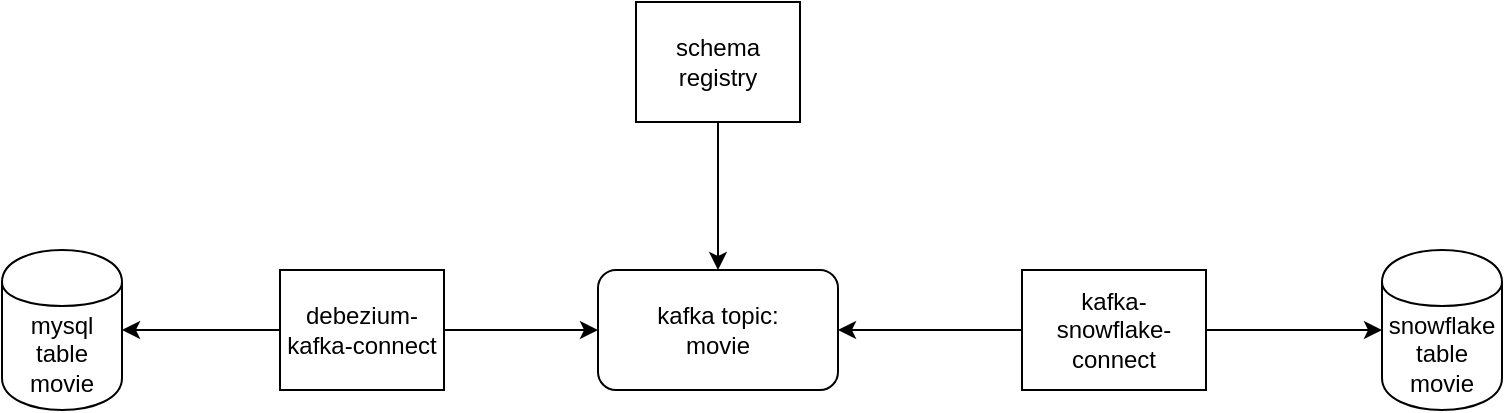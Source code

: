 <mxfile version="14.9.6" type="device" pages="2"><diagram id="mZaEGSS0kWKEW8u_OHUR" name="Page-1"><mxGraphModel dx="1024" dy="592" grid="1" gridSize="10" guides="1" tooltips="1" connect="1" arrows="1" fold="1" page="1" pageScale="1" pageWidth="850" pageHeight="1100" math="0" shadow="0"><root><mxCell id="0"/><mxCell id="1" parent="0"/><mxCell id="dTTSmiCYAh6uSn28K4j5-1" value="mysql&lt;br&gt;table movie" style="shape=cylinder;whiteSpace=wrap;html=1;boundedLbl=1;backgroundOutline=1;" parent="1" vertex="1"><mxGeometry x="70" y="294" width="60" height="80" as="geometry"/></mxCell><mxCell id="dTTSmiCYAh6uSn28K4j5-4" style="edgeStyle=orthogonalEdgeStyle;rounded=0;orthogonalLoop=1;jettySize=auto;html=1;entryX=1;entryY=0.5;entryDx=0;entryDy=0;" parent="1" source="dTTSmiCYAh6uSn28K4j5-3" target="dTTSmiCYAh6uSn28K4j5-1" edge="1"><mxGeometry relative="1" as="geometry"><mxPoint x="108" y="334" as="targetPoint"/></mxGeometry></mxCell><mxCell id="dTTSmiCYAh6uSn28K4j5-6" style="edgeStyle=orthogonalEdgeStyle;rounded=0;orthogonalLoop=1;jettySize=auto;html=1;entryX=0;entryY=0.5;entryDx=0;entryDy=0;" parent="1" source="dTTSmiCYAh6uSn28K4j5-3" target="dTTSmiCYAh6uSn28K4j5-5" edge="1"><mxGeometry relative="1" as="geometry"/></mxCell><mxCell id="dTTSmiCYAh6uSn28K4j5-3" value="debezium-kafka-connect" style="rounded=0;whiteSpace=wrap;html=1;" parent="1" vertex="1"><mxGeometry x="209" y="304" width="82" height="60" as="geometry"/></mxCell><mxCell id="dTTSmiCYAh6uSn28K4j5-5" value="kafka topic:&lt;br&gt;movie" style="rounded=1;whiteSpace=wrap;html=1;" parent="1" vertex="1"><mxGeometry x="368" y="304" width="120" height="60" as="geometry"/></mxCell><mxCell id="dTTSmiCYAh6uSn28K4j5-8" style="edgeStyle=orthogonalEdgeStyle;rounded=0;orthogonalLoop=1;jettySize=auto;html=1;entryX=1;entryY=0.5;entryDx=0;entryDy=0;" parent="1" source="dTTSmiCYAh6uSn28K4j5-7" target="dTTSmiCYAh6uSn28K4j5-5" edge="1"><mxGeometry relative="1" as="geometry"/></mxCell><mxCell id="dTTSmiCYAh6uSn28K4j5-7" value="kafka-snowflake-connect" style="rounded=0;whiteSpace=wrap;html=1;" parent="1" vertex="1"><mxGeometry x="580" y="304" width="92" height="60" as="geometry"/></mxCell><mxCell id="dTTSmiCYAh6uSn28K4j5-10" style="edgeStyle=orthogonalEdgeStyle;rounded=0;orthogonalLoop=1;jettySize=auto;html=1;exitX=1;exitY=0.5;exitDx=0;exitDy=0;entryX=0;entryY=0.5;entryDx=0;entryDy=0;" parent="1" source="dTTSmiCYAh6uSn28K4j5-7" target="dTTSmiCYAh6uSn28K4j5-9" edge="1"><mxGeometry relative="1" as="geometry"><mxPoint x="750" y="340" as="targetPoint"/></mxGeometry></mxCell><mxCell id="dTTSmiCYAh6uSn28K4j5-9" value="snowflake&lt;br&gt;table movie" style="shape=cylinder;whiteSpace=wrap;html=1;boundedLbl=1;backgroundOutline=1;" parent="1" vertex="1"><mxGeometry x="760" y="294" width="60" height="80" as="geometry"/></mxCell><mxCell id="gyL0ZCcDYwTSEHpaRvoi-2" style="edgeStyle=orthogonalEdgeStyle;rounded=0;orthogonalLoop=1;jettySize=auto;html=1;entryX=0.5;entryY=0;entryDx=0;entryDy=0;" edge="1" parent="1" source="gyL0ZCcDYwTSEHpaRvoi-1" target="dTTSmiCYAh6uSn28K4j5-5"><mxGeometry relative="1" as="geometry"/></mxCell><mxCell id="gyL0ZCcDYwTSEHpaRvoi-1" value="schema registry" style="rounded=0;whiteSpace=wrap;html=1;" vertex="1" parent="1"><mxGeometry x="387" y="170" width="82" height="60" as="geometry"/></mxCell></root></mxGraphModel></diagram><diagram name="Copy of Page-1" id="cHSNcW4lR0eRPI4_ZMBC"><mxGraphModel dx="1086" dy="806" grid="1" gridSize="10" guides="1" tooltips="1" connect="1" arrows="1" fold="1" page="1" pageScale="1" pageWidth="850" pageHeight="1100" math="0" shadow="0"><root><mxCell id="NUUWlq9wpGX4WsZPyM5W-0"/><mxCell id="NUUWlq9wpGX4WsZPyM5W-1" parent="NUUWlq9wpGX4WsZPyM5W-0"/><mxCell id="NUUWlq9wpGX4WsZPyM5W-2" value="mysql&lt;br&gt;" style="shape=cylinder;whiteSpace=wrap;html=1;boundedLbl=1;backgroundOutline=1;" vertex="1" parent="NUUWlq9wpGX4WsZPyM5W-1"><mxGeometry x="50" y="294" width="60" height="80" as="geometry"/></mxCell><mxCell id="NUUWlq9wpGX4WsZPyM5W-3" style="edgeStyle=orthogonalEdgeStyle;rounded=0;orthogonalLoop=1;jettySize=auto;html=1;entryX=1;entryY=0.5;entryDx=0;entryDy=0;" edge="1" parent="NUUWlq9wpGX4WsZPyM5W-1" source="NUUWlq9wpGX4WsZPyM5W-5" target="NUUWlq9wpGX4WsZPyM5W-2"><mxGeometry relative="1" as="geometry"><mxPoint x="108" y="334" as="targetPoint"/></mxGeometry></mxCell><mxCell id="NUUWlq9wpGX4WsZPyM5W-4" style="edgeStyle=orthogonalEdgeStyle;rounded=0;orthogonalLoop=1;jettySize=auto;html=1;entryX=0;entryY=0.5;entryDx=0;entryDy=0;" edge="1" parent="NUUWlq9wpGX4WsZPyM5W-1" source="NUUWlq9wpGX4WsZPyM5W-5" target="NUUWlq9wpGX4WsZPyM5W-6"><mxGeometry relative="1" as="geometry"/></mxCell><mxCell id="NUUWlq9wpGX4WsZPyM5W-5" value="debezium-kafka-connect" style="rounded=0;whiteSpace=wrap;html=1;" vertex="1" parent="NUUWlq9wpGX4WsZPyM5W-1"><mxGeometry x="209" y="304" width="82" height="60" as="geometry"/></mxCell><mxCell id="NUUWlq9wpGX4WsZPyM5W-6" value="kafka topics" style="rounded=1;whiteSpace=wrap;html=1;" vertex="1" parent="NUUWlq9wpGX4WsZPyM5W-1"><mxGeometry x="368" y="304" width="120" height="60" as="geometry"/></mxCell><mxCell id="NUUWlq9wpGX4WsZPyM5W-7" style="edgeStyle=orthogonalEdgeStyle;rounded=0;orthogonalLoop=1;jettySize=auto;html=1;entryX=1;entryY=0.5;entryDx=0;entryDy=0;" edge="1" parent="NUUWlq9wpGX4WsZPyM5W-1" source="NUUWlq9wpGX4WsZPyM5W-8" target="NUUWlq9wpGX4WsZPyM5W-6"><mxGeometry relative="1" as="geometry"/></mxCell><mxCell id="NUUWlq9wpGX4WsZPyM5W-8" value="kafka-snowflake-connect" style="rounded=0;whiteSpace=wrap;html=1;" vertex="1" parent="NUUWlq9wpGX4WsZPyM5W-1"><mxGeometry x="580" y="304" width="92" height="60" as="geometry"/></mxCell><mxCell id="NUUWlq9wpGX4WsZPyM5W-9" style="edgeStyle=orthogonalEdgeStyle;rounded=0;orthogonalLoop=1;jettySize=auto;html=1;exitX=1;exitY=0.5;exitDx=0;exitDy=0;entryX=0;entryY=0.5;entryDx=0;entryDy=0;" edge="1" parent="NUUWlq9wpGX4WsZPyM5W-1" source="NUUWlq9wpGX4WsZPyM5W-8" target="NUUWlq9wpGX4WsZPyM5W-10"><mxGeometry relative="1" as="geometry"><mxPoint x="750" y="340" as="targetPoint"/></mxGeometry></mxCell><mxCell id="NUUWlq9wpGX4WsZPyM5W-10" value="snowflake" style="shape=cylinder;whiteSpace=wrap;html=1;boundedLbl=1;backgroundOutline=1;" vertex="1" parent="NUUWlq9wpGX4WsZPyM5W-1"><mxGeometry x="760" y="294" width="60" height="80" as="geometry"/></mxCell><mxCell id="NUUWlq9wpGX4WsZPyM5W-11" style="edgeStyle=orthogonalEdgeStyle;rounded=0;orthogonalLoop=1;jettySize=auto;html=1;fillColor=#d5e8d4;strokeColor=#82b366;strokeWidth=2;" edge="1" parent="NUUWlq9wpGX4WsZPyM5W-1" target="NUUWlq9wpGX4WsZPyM5W-6"><mxGeometry relative="1" as="geometry"><mxPoint x="428" y="478" as="sourcePoint"/></mxGeometry></mxCell><mxCell id="NUUWlq9wpGX4WsZPyM5W-12" style="edgeStyle=orthogonalEdgeStyle;rounded=0;orthogonalLoop=1;jettySize=auto;html=1;exitX=0.35;exitY=1;exitDx=0;exitDy=0;exitPerimeter=0;" edge="1" parent="NUUWlq9wpGX4WsZPyM5W-1" source="NUUWlq9wpGX4WsZPyM5W-23" target="NUUWlq9wpGX4WsZPyM5W-16"><mxGeometry relative="1" as="geometry"><mxPoint x="320" y="620" as="sourcePoint"/><Array as="points"><mxPoint x="410" y="560"/><mxPoint x="410" y="600"/><mxPoint x="335" y="600"/></Array></mxGeometry></mxCell><mxCell id="NUUWlq9wpGX4WsZPyM5W-13" style="edgeStyle=orthogonalEdgeStyle;rounded=0;orthogonalLoop=1;jettySize=auto;html=1;entryX=0.5;entryY=1;entryDx=0;entryDy=0;fillColor=#d5e8d4;strokeColor=#007FFF;strokeWidth=2;exitX=0.5;exitY=0;exitDx=0;exitDy=0;" edge="1" parent="NUUWlq9wpGX4WsZPyM5W-1" source="NUUWlq9wpGX4WsZPyM5W-15" target="NUUWlq9wpGX4WsZPyM5W-2"><mxGeometry relative="1" as="geometry"><mxPoint x="200" y="570" as="sourcePoint"/><Array as="points"><mxPoint x="80" y="580"/><mxPoint x="80" y="580"/></Array></mxGeometry></mxCell><mxCell id="NUUWlq9wpGX4WsZPyM5W-14" style="edgeStyle=orthogonalEdgeStyle;rounded=0;orthogonalLoop=1;jettySize=auto;html=1;exitX=0.663;exitY=1.013;exitDx=0;exitDy=0;entryX=0.5;entryY=0;entryDx=0;entryDy=0;exitPerimeter=0;" edge="1" parent="NUUWlq9wpGX4WsZPyM5W-1" source="NUUWlq9wpGX4WsZPyM5W-23" target="NUUWlq9wpGX4WsZPyM5W-21"><mxGeometry relative="1" as="geometry"><Array as="points"><mxPoint x="438" y="600"/><mxPoint x="513" y="600"/></Array></mxGeometry></mxCell><mxCell id="NUUWlq9wpGX4WsZPyM5W-15" value="SRS&lt;br&gt;" style="whiteSpace=wrap;html=1;aspect=fixed;" vertex="1" parent="NUUWlq9wpGX4WsZPyM5W-1"><mxGeometry x="50" y="645" width="65" height="65" as="geometry"/></mxCell><mxCell id="NUUWlq9wpGX4WsZPyM5W-16" value="CDF" style="whiteSpace=wrap;html=1;aspect=fixed;" vertex="1" parent="NUUWlq9wpGX4WsZPyM5W-1"><mxGeometry x="310" y="660" width="50" height="50" as="geometry"/></mxCell><mxCell id="NUUWlq9wpGX4WsZPyM5W-17" style="edgeStyle=orthogonalEdgeStyle;rounded=0;orthogonalLoop=1;jettySize=auto;html=1;strokeColor=#007FFF;strokeWidth=2;fillColor=#d5e8d4;" edge="1" parent="NUUWlq9wpGX4WsZPyM5W-1" source="NUUWlq9wpGX4WsZPyM5W-19"><mxGeometry relative="1" as="geometry"><mxPoint x="80" y="290" as="targetPoint"/></mxGeometry></mxCell><mxCell id="NUUWlq9wpGX4WsZPyM5W-18" style="edgeStyle=orthogonalEdgeStyle;rounded=0;orthogonalLoop=1;jettySize=auto;html=1;entryX=0.5;entryY=0;entryDx=0;entryDy=0;strokeColor=#82b366;strokeWidth=2;fillColor=#d5e8d4;" edge="1" parent="NUUWlq9wpGX4WsZPyM5W-1" source="NUUWlq9wpGX4WsZPyM5W-19" target="NUUWlq9wpGX4WsZPyM5W-6"><mxGeometry relative="1" as="geometry"/></mxCell><mxCell id="NUUWlq9wpGX4WsZPyM5W-19" value="DAL" style="whiteSpace=wrap;html=1;aspect=fixed;" vertex="1" parent="NUUWlq9wpGX4WsZPyM5W-1"><mxGeometry x="211" y="140" width="80" height="80" as="geometry"/></mxCell><mxCell id="NUUWlq9wpGX4WsZPyM5W-20" style="edgeStyle=orthogonalEdgeStyle;rounded=0;orthogonalLoop=1;jettySize=auto;html=1;entryX=0;entryY=0.5;entryDx=0;entryDy=0;" edge="1" parent="NUUWlq9wpGX4WsZPyM5W-1" source="NUUWlq9wpGX4WsZPyM5W-21" target="NUUWlq9wpGX4WsZPyM5W-22"><mxGeometry relative="1" as="geometry"/></mxCell><mxCell id="NUUWlq9wpGX4WsZPyM5W-21" value="ms v2" style="whiteSpace=wrap;html=1;aspect=fixed;" vertex="1" parent="NUUWlq9wpGX4WsZPyM5W-1"><mxGeometry x="488" y="660" width="50" height="50" as="geometry"/></mxCell><mxCell id="NUUWlq9wpGX4WsZPyM5W-22" value="aux" style="whiteSpace=wrap;html=1;aspect=fixed;" vertex="1" parent="NUUWlq9wpGX4WsZPyM5W-1"><mxGeometry x="640" y="645" width="80" height="80" as="geometry"/></mxCell><mxCell id="NUUWlq9wpGX4WsZPyM5W-23" value="SF_adapter" style="whiteSpace=wrap;html=1;aspect=fixed;" vertex="1" parent="NUUWlq9wpGX4WsZPyM5W-1"><mxGeometry x="385" y="480" width="80" height="80" as="geometry"/></mxCell></root></mxGraphModel></diagram></mxfile>